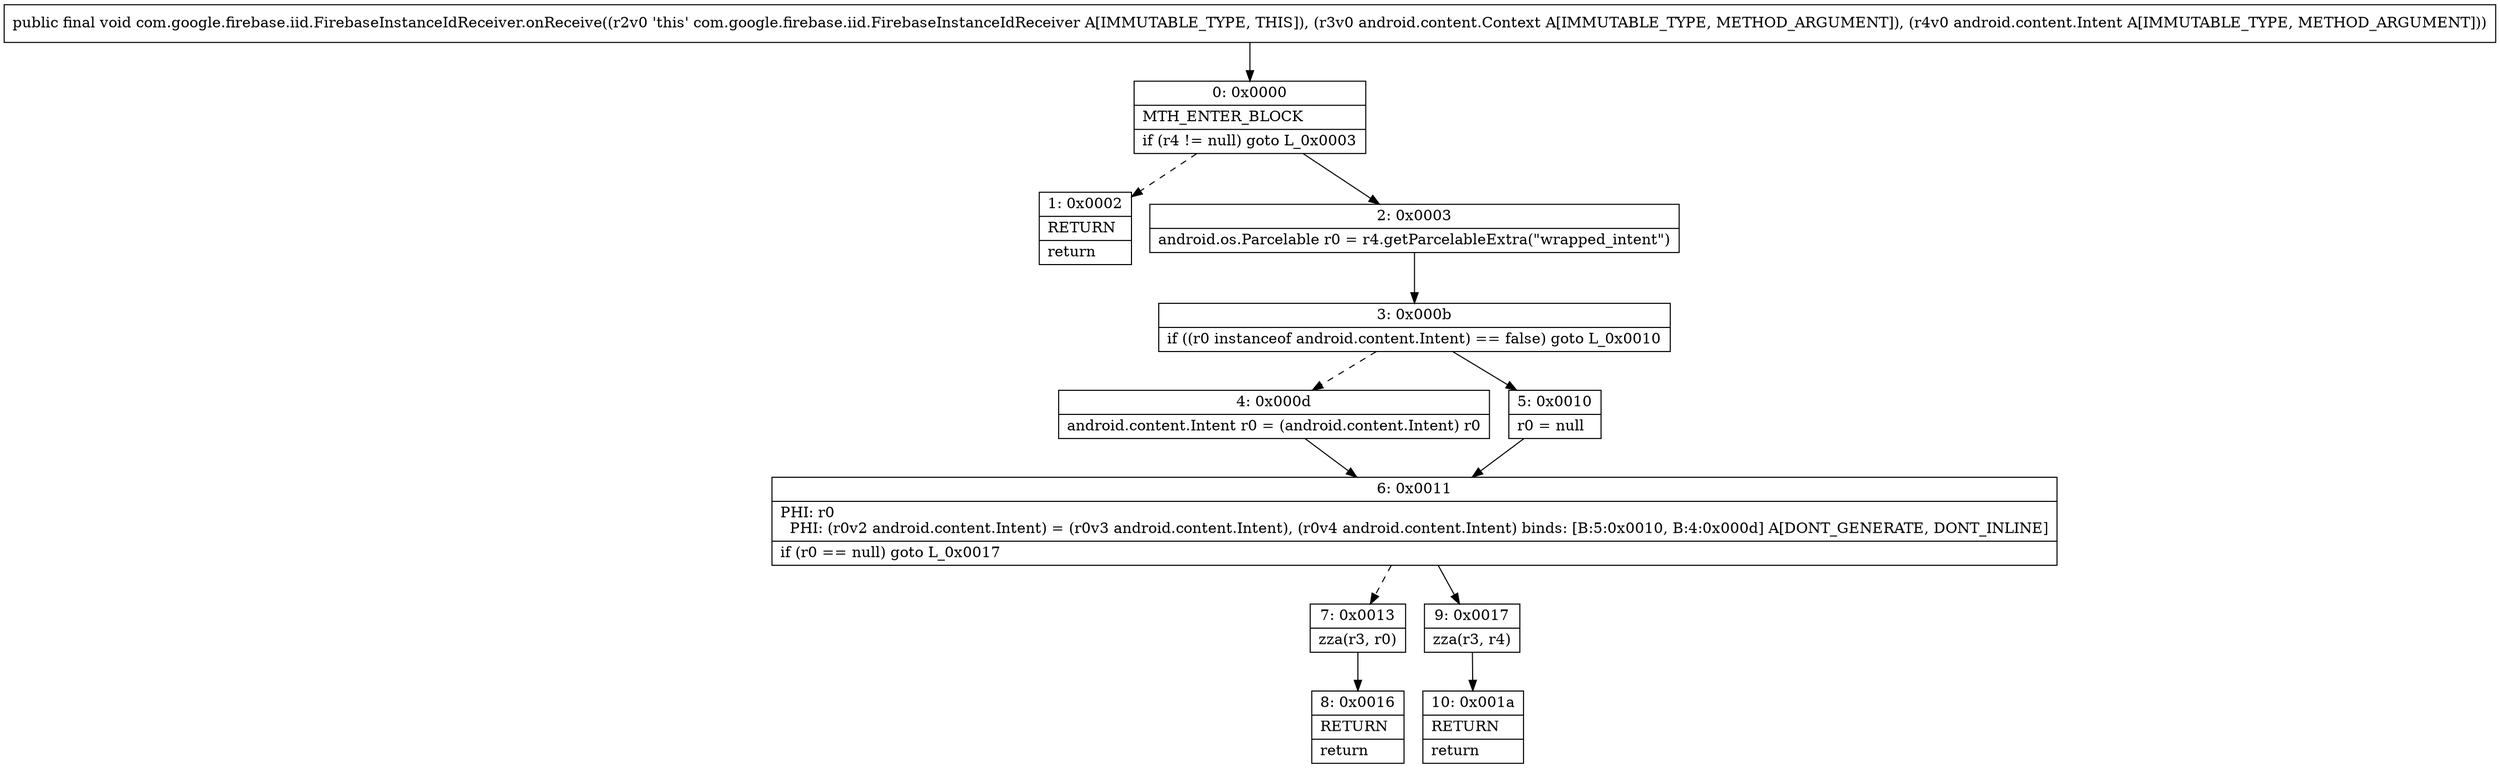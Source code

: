 digraph "CFG forcom.google.firebase.iid.FirebaseInstanceIdReceiver.onReceive(Landroid\/content\/Context;Landroid\/content\/Intent;)V" {
Node_0 [shape=record,label="{0\:\ 0x0000|MTH_ENTER_BLOCK\l|if (r4 != null) goto L_0x0003\l}"];
Node_1 [shape=record,label="{1\:\ 0x0002|RETURN\l|return\l}"];
Node_2 [shape=record,label="{2\:\ 0x0003|android.os.Parcelable r0 = r4.getParcelableExtra(\"wrapped_intent\")\l}"];
Node_3 [shape=record,label="{3\:\ 0x000b|if ((r0 instanceof android.content.Intent) == false) goto L_0x0010\l}"];
Node_4 [shape=record,label="{4\:\ 0x000d|android.content.Intent r0 = (android.content.Intent) r0\l}"];
Node_5 [shape=record,label="{5\:\ 0x0010|r0 = null\l}"];
Node_6 [shape=record,label="{6\:\ 0x0011|PHI: r0 \l  PHI: (r0v2 android.content.Intent) = (r0v3 android.content.Intent), (r0v4 android.content.Intent) binds: [B:5:0x0010, B:4:0x000d] A[DONT_GENERATE, DONT_INLINE]\l|if (r0 == null) goto L_0x0017\l}"];
Node_7 [shape=record,label="{7\:\ 0x0013|zza(r3, r0)\l}"];
Node_8 [shape=record,label="{8\:\ 0x0016|RETURN\l|return\l}"];
Node_9 [shape=record,label="{9\:\ 0x0017|zza(r3, r4)\l}"];
Node_10 [shape=record,label="{10\:\ 0x001a|RETURN\l|return\l}"];
MethodNode[shape=record,label="{public final void com.google.firebase.iid.FirebaseInstanceIdReceiver.onReceive((r2v0 'this' com.google.firebase.iid.FirebaseInstanceIdReceiver A[IMMUTABLE_TYPE, THIS]), (r3v0 android.content.Context A[IMMUTABLE_TYPE, METHOD_ARGUMENT]), (r4v0 android.content.Intent A[IMMUTABLE_TYPE, METHOD_ARGUMENT])) }"];
MethodNode -> Node_0;
Node_0 -> Node_1[style=dashed];
Node_0 -> Node_2;
Node_2 -> Node_3;
Node_3 -> Node_4[style=dashed];
Node_3 -> Node_5;
Node_4 -> Node_6;
Node_5 -> Node_6;
Node_6 -> Node_7[style=dashed];
Node_6 -> Node_9;
Node_7 -> Node_8;
Node_9 -> Node_10;
}

